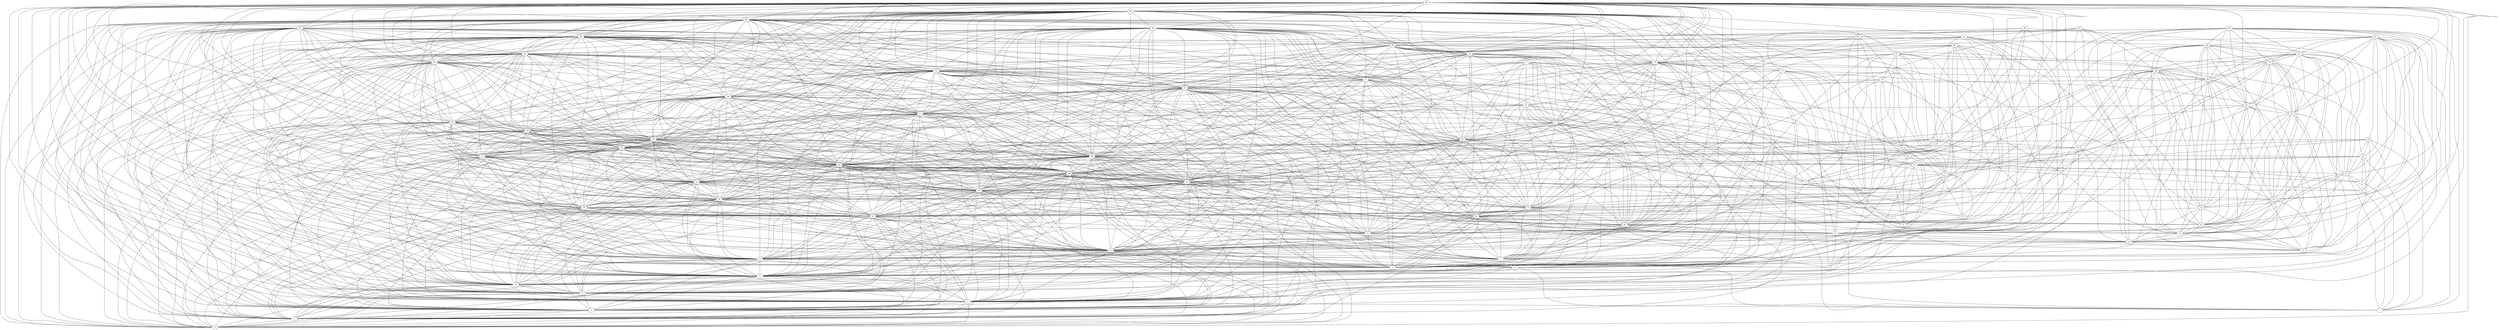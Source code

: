 digraph "sensornet-topology" {
label = "";
rankdir="BT";"0"->"3" [arrowhead = "both"] 
"0"->"4" [arrowhead = "both"] 
"0"->"5" [arrowhead = "both"] 
"0"->"6" [arrowhead = "both"] 
"0"->"8" [arrowhead = "both"] 
"0"->"11" [arrowhead = "both"] 
"0"->"16" [arrowhead = "both"] 
"0"->"22" [arrowhead = "both"] 
"0"->"29" [arrowhead = "both"] 
"0"->"35" [arrowhead = "both"] 
"0"->"36" [arrowhead = "both"] 
"0"->"42" [arrowhead = "both"] 
"0"->"44" [arrowhead = "both"] 
"0"->"48" [arrowhead = "both"] 
"0"->"53" [arrowhead = "both"] 
"0"->"54" [arrowhead = "both"] 
"0"->"55" [arrowhead = "both"] 
"0"->"56" [arrowhead = "both"] 
"0"->"58" [arrowhead = "both"] 
"0"->"61" [arrowhead = "both"] 
"0"->"66" [arrowhead = "both"] 
"0"->"72" [arrowhead = "both"] 
"0"->"79" [arrowhead = "both"] 
"0"->"85" [arrowhead = "both"] 
"0"->"86" [arrowhead = "both"] 
"0"->"92" [arrowhead = "both"] 
"0"->"94" [arrowhead = "both"] 
"0"->"98" [arrowhead = "both"] 
"1"->"5" [arrowhead = "both"] 
"1"->"7" [arrowhead = "both"] 
"1"->"10" [arrowhead = "both"] 
"1"->"12" [arrowhead = "both"] 
"1"->"23" [arrowhead = "both"] 
"1"->"33" [arrowhead = "both"] 
"1"->"41" [arrowhead = "both"] 
"1"->"60" [arrowhead = "both"] 
"1"->"62" [arrowhead = "both"] 
"1"->"83" [arrowhead = "both"] 
"1"->"91" [arrowhead = "both"] 
"1"->"95" [arrowhead = "both"] 
"2"->"7" [arrowhead = "both"] 
"2"->"17" [arrowhead = "both"] 
"2"->"21" [arrowhead = "both"] 
"2"->"22" [arrowhead = "both"] 
"2"->"26" [arrowhead = "both"] 
"2"->"30" [arrowhead = "both"] 
"2"->"32" [arrowhead = "both"] 
"2"->"36" [arrowhead = "both"] 
"2"->"39" [arrowhead = "both"] 
"2"->"43" [arrowhead = "both"] 
"2"->"44" [arrowhead = "both"] 
"2"->"46" [arrowhead = "both"] 
"2"->"47" [arrowhead = "both"] 
"2"->"48" [arrowhead = "both"] 
"2"->"50" [arrowhead = "both"] 
"2"->"53" [arrowhead = "both"] 
"2"->"57" [arrowhead = "both"] 
"2"->"67" [arrowhead = "both"] 
"2"->"69" [arrowhead = "both"] 
"2"->"71" [arrowhead = "both"] 
"2"->"72" [arrowhead = "both"] 
"2"->"76" [arrowhead = "both"] 
"2"->"79" [arrowhead = "both"] 
"2"->"80" [arrowhead = "both"] 
"2"->"82" [arrowhead = "both"] 
"2"->"86" [arrowhead = "both"] 
"2"->"89" [arrowhead = "both"] 
"2"->"93" [arrowhead = "both"] 
"2"->"94" [arrowhead = "both"] 
"2"->"96" [arrowhead = "both"] 
"2"->"98" [arrowhead = "both"] 
"3"->"4" [arrowhead = "both"] 
"3"->"5" [arrowhead = "both"] 
"3"->"6" [arrowhead = "both"] 
"3"->"8" [arrowhead = "both"] 
"3"->"11" [arrowhead = "both"] 
"3"->"16" [arrowhead = "both"] 
"3"->"17" [arrowhead = "both"] 
"3"->"22" [arrowhead = "both"] 
"3"->"26" [arrowhead = "both"] 
"3"->"29" [arrowhead = "both"] 
"3"->"30" [arrowhead = "both"] 
"3"->"35" [arrowhead = "both"] 
"3"->"36" [arrowhead = "both"] 
"3"->"42" [arrowhead = "both"] 
"3"->"44" [arrowhead = "both"] 
"3"->"46" [arrowhead = "both"] 
"3"->"54" [arrowhead = "both"] 
"3"->"55" [arrowhead = "both"] 
"3"->"56" [arrowhead = "both"] 
"3"->"58" [arrowhead = "both"] 
"3"->"61" [arrowhead = "both"] 
"3"->"66" [arrowhead = "both"] 
"3"->"67" [arrowhead = "both"] 
"3"->"72" [arrowhead = "both"] 
"3"->"79" [arrowhead = "both"] 
"3"->"85" [arrowhead = "both"] 
"3"->"86" [arrowhead = "both"] 
"3"->"92" [arrowhead = "both"] 
"3"->"94" [arrowhead = "both"] 
"3"->"96" [arrowhead = "both"] 
"4"->"5" [arrowhead = "both"] 
"4"->"6" [arrowhead = "both"] 
"4"->"8" [arrowhead = "both"] 
"4"->"11" [arrowhead = "both"] 
"4"->"16" [arrowhead = "both"] 
"4"->"17" [arrowhead = "both"] 
"4"->"22" [arrowhead = "both"] 
"4"->"27" [arrowhead = "both"] 
"4"->"29" [arrowhead = "both"] 
"4"->"35" [arrowhead = "both"] 
"4"->"36" [arrowhead = "both"] 
"4"->"39" [arrowhead = "both"] 
"4"->"42" [arrowhead = "both"] 
"4"->"44" [arrowhead = "both"] 
"4"->"46" [arrowhead = "both"] 
"4"->"47" [arrowhead = "both"] 
"4"->"48" [arrowhead = "both"] 
"4"->"53" [arrowhead = "both"] 
"4"->"55" [arrowhead = "both"] 
"4"->"56" [arrowhead = "both"] 
"4"->"58" [arrowhead = "both"] 
"4"->"61" [arrowhead = "both"] 
"4"->"66" [arrowhead = "both"] 
"4"->"67" [arrowhead = "both"] 
"4"->"72" [arrowhead = "both"] 
"4"->"79" [arrowhead = "both"] 
"4"->"85" [arrowhead = "both"] 
"4"->"86" [arrowhead = "both"] 
"4"->"89" [arrowhead = "both"] 
"4"->"92" [arrowhead = "both"] 
"4"->"93" [arrowhead = "both"] 
"4"->"94" [arrowhead = "both"] 
"4"->"96" [arrowhead = "both"] 
"4"->"98" [arrowhead = "both"] 
"5"->"6" [arrowhead = "both"] 
"5"->"8" [arrowhead = "both"] 
"5"->"11" [arrowhead = "both"] 
"5"->"12" [arrowhead = "both"] 
"5"->"16" [arrowhead = "both"] 
"5"->"17" [arrowhead = "both"] 
"5"->"22" [arrowhead = "both"] 
"5"->"29" [arrowhead = "both"] 
"5"->"32" [arrowhead = "both"] 
"5"->"35" [arrowhead = "both"] 
"5"->"36" [arrowhead = "both"] 
"5"->"39" [arrowhead = "both"] 
"5"->"40" [arrowhead = "both"] 
"5"->"42" [arrowhead = "both"] 
"5"->"44" [arrowhead = "both"] 
"5"->"46" [arrowhead = "both"] 
"5"->"48" [arrowhead = "both"] 
"5"->"51" [arrowhead = "both"] 
"5"->"53" [arrowhead = "both"] 
"5"->"54" [arrowhead = "both"] 
"5"->"56" [arrowhead = "both"] 
"5"->"58" [arrowhead = "both"] 
"5"->"61" [arrowhead = "both"] 
"5"->"62" [arrowhead = "both"] 
"5"->"66" [arrowhead = "both"] 
"5"->"67" [arrowhead = "both"] 
"5"->"71" [arrowhead = "both"] 
"5"->"72" [arrowhead = "both"] 
"5"->"79" [arrowhead = "both"] 
"5"->"85" [arrowhead = "both"] 
"5"->"86" [arrowhead = "both"] 
"5"->"89" [arrowhead = "both"] 
"5"->"90" [arrowhead = "both"] 
"5"->"92" [arrowhead = "both"] 
"5"->"94" [arrowhead = "both"] 
"5"->"96" [arrowhead = "both"] 
"5"->"98" [arrowhead = "both"] 
"6"->"7" [arrowhead = "both"] 
"6"->"8" [arrowhead = "both"] 
"6"->"11" [arrowhead = "both"] 
"6"->"16" [arrowhead = "both"] 
"6"->"17" [arrowhead = "both"] 
"6"->"22" [arrowhead = "both"] 
"6"->"29" [arrowhead = "both"] 
"6"->"35" [arrowhead = "both"] 
"6"->"36" [arrowhead = "both"] 
"6"->"39" [arrowhead = "both"] 
"6"->"42" [arrowhead = "both"] 
"6"->"44" [arrowhead = "both"] 
"6"->"46" [arrowhead = "both"] 
"6"->"48" [arrowhead = "both"] 
"6"->"53" [arrowhead = "both"] 
"6"->"54" [arrowhead = "both"] 
"6"->"55" [arrowhead = "both"] 
"6"->"58" [arrowhead = "both"] 
"6"->"61" [arrowhead = "both"] 
"6"->"66" [arrowhead = "both"] 
"6"->"67" [arrowhead = "both"] 
"6"->"72" [arrowhead = "both"] 
"6"->"79" [arrowhead = "both"] 
"6"->"82" [arrowhead = "both"] 
"6"->"85" [arrowhead = "both"] 
"6"->"86" [arrowhead = "both"] 
"6"->"89" [arrowhead = "both"] 
"6"->"92" [arrowhead = "both"] 
"6"->"94" [arrowhead = "both"] 
"6"->"96" [arrowhead = "both"] 
"6"->"97" [arrowhead = "both"] 
"6"->"98" [arrowhead = "both"] 
"7"->"17" [arrowhead = "both"] 
"7"->"21" [arrowhead = "both"] 
"7"->"26" [arrowhead = "both"] 
"7"->"30" [arrowhead = "both"] 
"7"->"32" [arrowhead = "both"] 
"7"->"39" [arrowhead = "both"] 
"7"->"43" [arrowhead = "both"] 
"7"->"46" [arrowhead = "both"] 
"7"->"48" [arrowhead = "both"] 
"7"->"52" [arrowhead = "both"] 
"7"->"54" [arrowhead = "both"] 
"7"->"56" [arrowhead = "both"] 
"7"->"60" [arrowhead = "both"] 
"7"->"67" [arrowhead = "both"] 
"7"->"71" [arrowhead = "both"] 
"7"->"76" [arrowhead = "both"] 
"7"->"80" [arrowhead = "both"] 
"7"->"82" [arrowhead = "both"] 
"7"->"89" [arrowhead = "both"] 
"7"->"93" [arrowhead = "both"] 
"7"->"96" [arrowhead = "both"] 
"7"->"98" [arrowhead = "both"] 
"8"->"11" [arrowhead = "both"] 
"8"->"16" [arrowhead = "both"] 
"8"->"22" [arrowhead = "both"] 
"8"->"29" [arrowhead = "both"] 
"8"->"30" [arrowhead = "both"] 
"8"->"35" [arrowhead = "both"] 
"8"->"36" [arrowhead = "both"] 
"8"->"37" [arrowhead = "both"] 
"8"->"42" [arrowhead = "both"] 
"8"->"44" [arrowhead = "both"] 
"8"->"46" [arrowhead = "both"] 
"8"->"48" [arrowhead = "both"] 
"8"->"53" [arrowhead = "both"] 
"8"->"54" [arrowhead = "both"] 
"8"->"55" [arrowhead = "both"] 
"8"->"56" [arrowhead = "both"] 
"8"->"61" [arrowhead = "both"] 
"8"->"66" [arrowhead = "both"] 
"8"->"72" [arrowhead = "both"] 
"8"->"79" [arrowhead = "both"] 
"8"->"85" [arrowhead = "both"] 
"8"->"86" [arrowhead = "both"] 
"8"->"91" [arrowhead = "both"] 
"8"->"92" [arrowhead = "both"] 
"8"->"94" [arrowhead = "both"] 
"8"->"96" [arrowhead = "both"] 
"8"->"98" [arrowhead = "both"] 
"9"->"24" [arrowhead = "both"] 
"9"->"27" [arrowhead = "both"] 
"9"->"37" [arrowhead = "both"] 
"9"->"38" [arrowhead = "both"] 
"9"->"49" [arrowhead = "both"] 
"9"->"51" [arrowhead = "both"] 
"9"->"69" [arrowhead = "both"] 
"9"->"73" [arrowhead = "both"] 
"9"->"77" [arrowhead = "both"] 
"9"->"88" [arrowhead = "both"] 
"9"->"99" [arrowhead = "both"] 
"10"->"33" [arrowhead = "both"] 
"10"->"41" [arrowhead = "both"] 
"10"->"42" [arrowhead = "both"] 
"10"->"51" [arrowhead = "both"] 
"10"->"83" [arrowhead = "both"] 
"10"->"91" [arrowhead = "both"] 
"11"->"12" [arrowhead = "both"] 
"11"->"16" [arrowhead = "both"] 
"11"->"17" [arrowhead = "both"] 
"11"->"22" [arrowhead = "both"] 
"11"->"27" [arrowhead = "both"] 
"11"->"29" [arrowhead = "both"] 
"11"->"35" [arrowhead = "both"] 
"11"->"36" [arrowhead = "both"] 
"11"->"39" [arrowhead = "both"] 
"11"->"40" [arrowhead = "both"] 
"11"->"42" [arrowhead = "both"] 
"11"->"44" [arrowhead = "both"] 
"11"->"46" [arrowhead = "both"] 
"11"->"48" [arrowhead = "both"] 
"11"->"53" [arrowhead = "both"] 
"11"->"54" [arrowhead = "both"] 
"11"->"55" [arrowhead = "both"] 
"11"->"56" [arrowhead = "both"] 
"11"->"58" [arrowhead = "both"] 
"11"->"62" [arrowhead = "both"] 
"11"->"66" [arrowhead = "both"] 
"11"->"67" [arrowhead = "both"] 
"11"->"72" [arrowhead = "both"] 
"11"->"77" [arrowhead = "both"] 
"11"->"79" [arrowhead = "both"] 
"11"->"85" [arrowhead = "both"] 
"11"->"86" [arrowhead = "both"] 
"11"->"89" [arrowhead = "both"] 
"11"->"91" [arrowhead = "both"] 
"11"->"92" [arrowhead = "both"] 
"11"->"94" [arrowhead = "both"] 
"11"->"96" [arrowhead = "both"] 
"11"->"98" [arrowhead = "both"] 
"12"->"16" [arrowhead = "both"] 
"12"->"17" [arrowhead = "both"] 
"12"->"25" [arrowhead = "both"] 
"12"->"27" [arrowhead = "both"] 
"12"->"38" [arrowhead = "both"] 
"12"->"51" [arrowhead = "both"] 
"12"->"55" [arrowhead = "both"] 
"12"->"61" [arrowhead = "both"] 
"12"->"64" [arrowhead = "both"] 
"12"->"66" [arrowhead = "both"] 
"12"->"67" [arrowhead = "both"] 
"12"->"77" [arrowhead = "both"] 
"12"->"93" [arrowhead = "both"] 
"13"->"25" [arrowhead = "both"] 
"13"->"37" [arrowhead = "both"] 
"13"->"44" [arrowhead = "both"] 
"13"->"55" [arrowhead = "both"] 
"13"->"69" [arrowhead = "both"] 
"13"->"75" [arrowhead = "both"] 
"13"->"87" [arrowhead = "both"] 
"13"->"96" [arrowhead = "both"] 
"14"->"18" [arrowhead = "both"] 
"14"->"19" [arrowhead = "both"] 
"14"->"20" [arrowhead = "both"] 
"14"->"31" [arrowhead = "both"] 
"14"->"32" [arrowhead = "both"] 
"14"->"34" [arrowhead = "both"] 
"14"->"45" [arrowhead = "both"] 
"14"->"68" [arrowhead = "both"] 
"14"->"69" [arrowhead = "both"] 
"14"->"70" [arrowhead = "both"] 
"14"->"80" [arrowhead = "both"] 
"14"->"81" [arrowhead = "both"] 
"14"->"84" [arrowhead = "both"] 
"14"->"95" [arrowhead = "both"] 
"15"->"16" [arrowhead = "both"] 
"15"->"23" [arrowhead = "both"] 
"15"->"28" [arrowhead = "both"] 
"15"->"30" [arrowhead = "both"] 
"15"->"48" [arrowhead = "both"] 
"15"->"73" [arrowhead = "both"] 
"15"->"78" [arrowhead = "both"] 
"16"->"17" [arrowhead = "both"] 
"16"->"22" [arrowhead = "both"] 
"16"->"23" [arrowhead = "both"] 
"16"->"29" [arrowhead = "both"] 
"16"->"32" [arrowhead = "both"] 
"16"->"35" [arrowhead = "both"] 
"16"->"36" [arrowhead = "both"] 
"16"->"39" [arrowhead = "both"] 
"16"->"42" [arrowhead = "both"] 
"16"->"44" [arrowhead = "both"] 
"16"->"46" [arrowhead = "both"] 
"16"->"48" [arrowhead = "both"] 
"16"->"53" [arrowhead = "both"] 
"16"->"54" [arrowhead = "both"] 
"16"->"55" [arrowhead = "both"] 
"16"->"56" [arrowhead = "both"] 
"16"->"58" [arrowhead = "both"] 
"16"->"61" [arrowhead = "both"] 
"16"->"62" [arrowhead = "both"] 
"16"->"65" [arrowhead = "both"] 
"16"->"67" [arrowhead = "both"] 
"16"->"72" [arrowhead = "both"] 
"16"->"79" [arrowhead = "both"] 
"16"->"84" [arrowhead = "both"] 
"16"->"85" [arrowhead = "both"] 
"16"->"86" [arrowhead = "both"] 
"16"->"89" [arrowhead = "both"] 
"16"->"92" [arrowhead = "both"] 
"16"->"94" [arrowhead = "both"] 
"16"->"96" [arrowhead = "both"] 
"16"->"98" [arrowhead = "both"] 
"17"->"18" [arrowhead = "both"] 
"17"->"21" [arrowhead = "both"] 
"17"->"22" [arrowhead = "both"] 
"17"->"29" [arrowhead = "both"] 
"17"->"30" [arrowhead = "both"] 
"17"->"32" [arrowhead = "both"] 
"17"->"35" [arrowhead = "both"] 
"17"->"36" [arrowhead = "both"] 
"17"->"39" [arrowhead = "both"] 
"17"->"42" [arrowhead = "both"] 
"17"->"44" [arrowhead = "both"] 
"17"->"46" [arrowhead = "both"] 
"17"->"48" [arrowhead = "both"] 
"17"->"52" [arrowhead = "both"] 
"17"->"53" [arrowhead = "both"] 
"17"->"54" [arrowhead = "both"] 
"17"->"55" [arrowhead = "both"] 
"17"->"56" [arrowhead = "both"] 
"17"->"57" [arrowhead = "both"] 
"17"->"61" [arrowhead = "both"] 
"17"->"62" [arrowhead = "both"] 
"17"->"66" [arrowhead = "both"] 
"17"->"71" [arrowhead = "both"] 
"17"->"72" [arrowhead = "both"] 
"17"->"74" [arrowhead = "both"] 
"17"->"79" [arrowhead = "both"] 
"17"->"80" [arrowhead = "both"] 
"17"->"82" [arrowhead = "both"] 
"17"->"85" [arrowhead = "both"] 
"17"->"86" [arrowhead = "both"] 
"17"->"89" [arrowhead = "both"] 
"17"->"92" [arrowhead = "both"] 
"17"->"94" [arrowhead = "both"] 
"17"->"96" [arrowhead = "both"] 
"17"->"98" [arrowhead = "both"] 
"18"->"19" [arrowhead = "both"] 
"18"->"20" [arrowhead = "both"] 
"18"->"23" [arrowhead = "both"] 
"18"->"31" [arrowhead = "both"] 
"18"->"34" [arrowhead = "both"] 
"18"->"45" [arrowhead = "both"] 
"18"->"47" [arrowhead = "both"] 
"18"->"64" [arrowhead = "both"] 
"18"->"67" [arrowhead = "both"] 
"18"->"69" [arrowhead = "both"] 
"18"->"70" [arrowhead = "both"] 
"18"->"72" [arrowhead = "both"] 
"18"->"73" [arrowhead = "both"] 
"18"->"81" [arrowhead = "both"] 
"18"->"84" [arrowhead = "both"] 
"18"->"86" [arrowhead = "both"] 
"18"->"95" [arrowhead = "both"] 
"19"->"20" [arrowhead = "both"] 
"19"->"27" [arrowhead = "both"] 
"19"->"31" [arrowhead = "both"] 
"19"->"34" [arrowhead = "both"] 
"19"->"41" [arrowhead = "both"] 
"19"->"47" [arrowhead = "both"] 
"19"->"64" [arrowhead = "both"] 
"19"->"68" [arrowhead = "both"] 
"19"->"70" [arrowhead = "both"] 
"19"->"74" [arrowhead = "both"] 
"19"->"77" [arrowhead = "both"] 
"19"->"81" [arrowhead = "both"] 
"19"->"83" [arrowhead = "both"] 
"19"->"84" [arrowhead = "both"] 
"19"->"97" [arrowhead = "both"] 
"20"->"30" [arrowhead = "both"] 
"20"->"31" [arrowhead = "both"] 
"20"->"34" [arrowhead = "both"] 
"20"->"41" [arrowhead = "both"] 
"20"->"42" [arrowhead = "both"] 
"20"->"45" [arrowhead = "both"] 
"20"->"54" [arrowhead = "both"] 
"20"->"64" [arrowhead = "both"] 
"20"->"68" [arrowhead = "both"] 
"20"->"69" [arrowhead = "both"] 
"20"->"81" [arrowhead = "both"] 
"20"->"84" [arrowhead = "both"] 
"20"->"91" [arrowhead = "both"] 
"20"->"95" [arrowhead = "both"] 
"21"->"22" [arrowhead = "both"] 
"21"->"26" [arrowhead = "both"] 
"21"->"30" [arrowhead = "both"] 
"21"->"32" [arrowhead = "both"] 
"21"->"36" [arrowhead = "both"] 
"21"->"39" [arrowhead = "both"] 
"21"->"44" [arrowhead = "both"] 
"21"->"46" [arrowhead = "both"] 
"21"->"48" [arrowhead = "both"] 
"21"->"52" [arrowhead = "both"] 
"21"->"57" [arrowhead = "both"] 
"21"->"67" [arrowhead = "both"] 
"21"->"72" [arrowhead = "both"] 
"21"->"76" [arrowhead = "both"] 
"21"->"80" [arrowhead = "both"] 
"21"->"82" [arrowhead = "both"] 
"21"->"86" [arrowhead = "both"] 
"21"->"89" [arrowhead = "both"] 
"21"->"94" [arrowhead = "both"] 
"21"->"96" [arrowhead = "both"] 
"21"->"98" [arrowhead = "both"] 
"22"->"27" [arrowhead = "both"] 
"22"->"29" [arrowhead = "both"] 
"22"->"35" [arrowhead = "both"] 
"22"->"36" [arrowhead = "both"] 
"22"->"39" [arrowhead = "both"] 
"22"->"40" [arrowhead = "both"] 
"22"->"42" [arrowhead = "both"] 
"22"->"44" [arrowhead = "both"] 
"22"->"46" [arrowhead = "both"] 
"22"->"48" [arrowhead = "both"] 
"22"->"49" [arrowhead = "both"] 
"22"->"52" [arrowhead = "both"] 
"22"->"53" [arrowhead = "both"] 
"22"->"54" [arrowhead = "both"] 
"22"->"55" [arrowhead = "both"] 
"22"->"56" [arrowhead = "both"] 
"22"->"58" [arrowhead = "both"] 
"22"->"61" [arrowhead = "both"] 
"22"->"66" [arrowhead = "both"] 
"22"->"67" [arrowhead = "both"] 
"22"->"71" [arrowhead = "both"] 
"22"->"77" [arrowhead = "both"] 
"22"->"79" [arrowhead = "both"] 
"22"->"85" [arrowhead = "both"] 
"22"->"86" [arrowhead = "both"] 
"22"->"87" [arrowhead = "both"] 
"22"->"89" [arrowhead = "both"] 
"22"->"90" [arrowhead = "both"] 
"22"->"92" [arrowhead = "both"] 
"22"->"94" [arrowhead = "both"] 
"22"->"96" [arrowhead = "both"] 
"22"->"98" [arrowhead = "both"] 
"23"->"26" [arrowhead = "both"] 
"23"->"42" [arrowhead = "both"] 
"23"->"44" [arrowhead = "both"] 
"23"->"45" [arrowhead = "both"] 
"23"->"65" [arrowhead = "both"] 
"23"->"66" [arrowhead = "both"] 
"23"->"68" [arrowhead = "both"] 
"23"->"69" [arrowhead = "both"] 
"23"->"76" [arrowhead = "both"] 
"23"->"94" [arrowhead = "both"] 
"23"->"95" [arrowhead = "both"] 
"24"->"25" [arrowhead = "both"] 
"24"->"32" [arrowhead = "both"] 
"24"->"37" [arrowhead = "both"] 
"24"->"57" [arrowhead = "both"] 
"24"->"75" [arrowhead = "both"] 
"24"->"87" [arrowhead = "both"] 
"25"->"37" [arrowhead = "both"] 
"25"->"44" [arrowhead = "both"] 
"25"->"57" [arrowhead = "both"] 
"25"->"62" [arrowhead = "both"] 
"25"->"63" [arrowhead = "both"] 
"25"->"74" [arrowhead = "both"] 
"25"->"86" [arrowhead = "both"] 
"25"->"87" [arrowhead = "both"] 
"25"->"94" [arrowhead = "both"] 
"26"->"30" [arrowhead = "both"] 
"26"->"32" [arrowhead = "both"] 
"26"->"36" [arrowhead = "both"] 
"26"->"39" [arrowhead = "both"] 
"26"->"40" [arrowhead = "both"] 
"26"->"43" [arrowhead = "both"] 
"26"->"46" [arrowhead = "both"] 
"26"->"48" [arrowhead = "both"] 
"26"->"52" [arrowhead = "both"] 
"26"->"57" [arrowhead = "both"] 
"26"->"71" [arrowhead = "both"] 
"26"->"73" [arrowhead = "both"] 
"26"->"80" [arrowhead = "both"] 
"26"->"82" [arrowhead = "both"] 
"26"->"89" [arrowhead = "both"] 
"26"->"90" [arrowhead = "both"] 
"26"->"93" [arrowhead = "both"] 
"26"->"96" [arrowhead = "both"] 
"26"->"98" [arrowhead = "both"] 
"27"->"54" [arrowhead = "both"] 
"27"->"59" [arrowhead = "both"] 
"27"->"61" [arrowhead = "both"] 
"27"->"62" [arrowhead = "both"] 
"27"->"69" [arrowhead = "both"] 
"27"->"72" [arrowhead = "both"] 
"27"->"81" [arrowhead = "both"] 
"28"->"31" [arrowhead = "both"] 
"28"->"37" [arrowhead = "both"] 
"28"->"40" [arrowhead = "both"] 
"28"->"48" [arrowhead = "both"] 
"28"->"65" [arrowhead = "both"] 
"28"->"90" [arrowhead = "both"] 
"29"->"35" [arrowhead = "both"] 
"29"->"36" [arrowhead = "both"] 
"29"->"39" [arrowhead = "both"] 
"29"->"42" [arrowhead = "both"] 
"29"->"44" [arrowhead = "both"] 
"29"->"46" [arrowhead = "both"] 
"29"->"48" [arrowhead = "both"] 
"29"->"53" [arrowhead = "both"] 
"29"->"54" [arrowhead = "both"] 
"29"->"55" [arrowhead = "both"] 
"29"->"56" [arrowhead = "both"] 
"29"->"58" [arrowhead = "both"] 
"29"->"61" [arrowhead = "both"] 
"29"->"66" [arrowhead = "both"] 
"29"->"67" [arrowhead = "both"] 
"29"->"72" [arrowhead = "both"] 
"29"->"85" [arrowhead = "both"] 
"29"->"86" [arrowhead = "both"] 
"29"->"89" [arrowhead = "both"] 
"29"->"92" [arrowhead = "both"] 
"29"->"94" [arrowhead = "both"] 
"29"->"96" [arrowhead = "both"] 
"29"->"98" [arrowhead = "both"] 
"30"->"32" [arrowhead = "both"] 
"30"->"37" [arrowhead = "both"] 
"30"->"39" [arrowhead = "both"] 
"30"->"44" [arrowhead = "both"] 
"30"->"46" [arrowhead = "both"] 
"30"->"48" [arrowhead = "both"] 
"30"->"52" [arrowhead = "both"] 
"30"->"57" [arrowhead = "both"] 
"30"->"58" [arrowhead = "both"] 
"30"->"67" [arrowhead = "both"] 
"30"->"70" [arrowhead = "both"] 
"30"->"71" [arrowhead = "both"] 
"30"->"76" [arrowhead = "both"] 
"30"->"82" [arrowhead = "both"] 
"30"->"89" [arrowhead = "both"] 
"30"->"94" [arrowhead = "both"] 
"30"->"96" [arrowhead = "both"] 
"30"->"98" [arrowhead = "both"] 
"31"->"34" [arrowhead = "both"] 
"31"->"41" [arrowhead = "both"] 
"31"->"45" [arrowhead = "both"] 
"31"->"64" [arrowhead = "both"] 
"31"->"68" [arrowhead = "both"] 
"31"->"69" [arrowhead = "both"] 
"31"->"70" [arrowhead = "both"] 
"31"->"84" [arrowhead = "both"] 
"31"->"90" [arrowhead = "both"] 
"31"->"95" [arrowhead = "both"] 
"31"->"97" [arrowhead = "both"] 
"32"->"34" [arrowhead = "both"] 
"32"->"36" [arrowhead = "both"] 
"32"->"39" [arrowhead = "both"] 
"32"->"43" [arrowhead = "both"] 
"32"->"44" [arrowhead = "both"] 
"32"->"46" [arrowhead = "both"] 
"32"->"48" [arrowhead = "both"] 
"32"->"52" [arrowhead = "both"] 
"32"->"57" [arrowhead = "both"] 
"32"->"67" [arrowhead = "both"] 
"32"->"71" [arrowhead = "both"] 
"32"->"76" [arrowhead = "both"] 
"32"->"80" [arrowhead = "both"] 
"32"->"86" [arrowhead = "both"] 
"32"->"89" [arrowhead = "both"] 
"32"->"90" [arrowhead = "both"] 
"32"->"93" [arrowhead = "both"] 
"32"->"94" [arrowhead = "both"] 
"32"->"96" [arrowhead = "both"] 
"32"->"98" [arrowhead = "both"] 
"33"->"41" [arrowhead = "both"] 
"33"->"51" [arrowhead = "both"] 
"33"->"60" [arrowhead = "both"] 
"33"->"77" [arrowhead = "both"] 
"33"->"91" [arrowhead = "both"] 
"34"->"38" [arrowhead = "both"] 
"34"->"41" [arrowhead = "both"] 
"34"->"45" [arrowhead = "both"] 
"34"->"64" [arrowhead = "both"] 
"34"->"68" [arrowhead = "both"] 
"34"->"69" [arrowhead = "both"] 
"34"->"70" [arrowhead = "both"] 
"34"->"81" [arrowhead = "both"] 
"34"->"91" [arrowhead = "both"] 
"34"->"95" [arrowhead = "both"] 
"35"->"36" [arrowhead = "both"] 
"35"->"38" [arrowhead = "both"] 
"35"->"39" [arrowhead = "both"] 
"35"->"42" [arrowhead = "both"] 
"35"->"44" [arrowhead = "both"] 
"35"->"46" [arrowhead = "both"] 
"35"->"48" [arrowhead = "both"] 
"35"->"52" [arrowhead = "both"] 
"35"->"53" [arrowhead = "both"] 
"35"->"54" [arrowhead = "both"] 
"35"->"55" [arrowhead = "both"] 
"35"->"56" [arrowhead = "both"] 
"35"->"58" [arrowhead = "both"] 
"35"->"59" [arrowhead = "both"] 
"35"->"61" [arrowhead = "both"] 
"35"->"66" [arrowhead = "both"] 
"35"->"67" [arrowhead = "both"] 
"35"->"72" [arrowhead = "both"] 
"35"->"79" [arrowhead = "both"] 
"35"->"86" [arrowhead = "both"] 
"35"->"89" [arrowhead = "both"] 
"35"->"92" [arrowhead = "both"] 
"35"->"94" [arrowhead = "both"] 
"35"->"96" [arrowhead = "both"] 
"35"->"98" [arrowhead = "both"] 
"36"->"39" [arrowhead = "both"] 
"36"->"42" [arrowhead = "both"] 
"36"->"44" [arrowhead = "both"] 
"36"->"46" [arrowhead = "both"] 
"36"->"48" [arrowhead = "both"] 
"36"->"52" [arrowhead = "both"] 
"36"->"53" [arrowhead = "both"] 
"36"->"54" [arrowhead = "both"] 
"36"->"55" [arrowhead = "both"] 
"36"->"56" [arrowhead = "both"] 
"36"->"58" [arrowhead = "both"] 
"36"->"61" [arrowhead = "both"] 
"36"->"66" [arrowhead = "both"] 
"36"->"67" [arrowhead = "both"] 
"36"->"69" [arrowhead = "both"] 
"36"->"71" [arrowhead = "both"] 
"36"->"72" [arrowhead = "both"] 
"36"->"76" [arrowhead = "both"] 
"36"->"79" [arrowhead = "both"] 
"36"->"82" [arrowhead = "both"] 
"36"->"85" [arrowhead = "both"] 
"36"->"89" [arrowhead = "both"] 
"36"->"92" [arrowhead = "both"] 
"36"->"94" [arrowhead = "both"] 
"36"->"96" [arrowhead = "both"] 
"36"->"98" [arrowhead = "both"] 
"37"->"40" [arrowhead = "both"] 
"37"->"59" [arrowhead = "both"] 
"37"->"63" [arrowhead = "both"] 
"37"->"70" [arrowhead = "both"] 
"37"->"74" [arrowhead = "both"] 
"37"->"75" [arrowhead = "both"] 
"37"->"90" [arrowhead = "both"] 
"38"->"39" [arrowhead = "both"] 
"38"->"49" [arrowhead = "both"] 
"38"->"51" [arrowhead = "both"] 
"38"->"59" [arrowhead = "both"] 
"38"->"84" [arrowhead = "both"] 
"38"->"85" [arrowhead = "both"] 
"38"->"99" [arrowhead = "both"] 
"39"->"44" [arrowhead = "both"] 
"39"->"46" [arrowhead = "both"] 
"39"->"48" [arrowhead = "both"] 
"39"->"52" [arrowhead = "both"] 
"39"->"54" [arrowhead = "both"] 
"39"->"55" [arrowhead = "both"] 
"39"->"56" [arrowhead = "both"] 
"39"->"57" [arrowhead = "both"] 
"39"->"61" [arrowhead = "both"] 
"39"->"66" [arrowhead = "both"] 
"39"->"67" [arrowhead = "both"] 
"39"->"71" [arrowhead = "both"] 
"39"->"72" [arrowhead = "both"] 
"39"->"76" [arrowhead = "both"] 
"39"->"79" [arrowhead = "both"] 
"39"->"80" [arrowhead = "both"] 
"39"->"82" [arrowhead = "both"] 
"39"->"85" [arrowhead = "both"] 
"39"->"86" [arrowhead = "both"] 
"39"->"88" [arrowhead = "both"] 
"39"->"94" [arrowhead = "both"] 
"39"->"96" [arrowhead = "both"] 
"39"->"98" [arrowhead = "both"] 
"40"->"55" [arrowhead = "both"] 
"40"->"61" [arrowhead = "both"] 
"40"->"64" [arrowhead = "both"] 
"40"->"72" [arrowhead = "both"] 
"40"->"76" [arrowhead = "both"] 
"40"->"78" [arrowhead = "both"] 
"40"->"87" [arrowhead = "both"] 
"41"->"45" [arrowhead = "both"] 
"41"->"51" [arrowhead = "both"] 
"41"->"60" [arrowhead = "both"] 
"41"->"70" [arrowhead = "both"] 
"41"->"81" [arrowhead = "both"] 
"41"->"83" [arrowhead = "both"] 
"41"->"84" [arrowhead = "both"] 
"41"->"95" [arrowhead = "both"] 
"41"->"98" [arrowhead = "both"] 
"41"->"99" [arrowhead = "both"] 
"42"->"44" [arrowhead = "both"] 
"42"->"46" [arrowhead = "both"] 
"42"->"48" [arrowhead = "both"] 
"42"->"53" [arrowhead = "both"] 
"42"->"54" [arrowhead = "both"] 
"42"->"55" [arrowhead = "both"] 
"42"->"56" [arrowhead = "both"] 
"42"->"58" [arrowhead = "both"] 
"42"->"60" [arrowhead = "both"] 
"42"->"61" [arrowhead = "both"] 
"42"->"66" [arrowhead = "both"] 
"42"->"67" [arrowhead = "both"] 
"42"->"72" [arrowhead = "both"] 
"42"->"76" [arrowhead = "both"] 
"42"->"77" [arrowhead = "both"] 
"42"->"79" [arrowhead = "both"] 
"42"->"85" [arrowhead = "both"] 
"42"->"86" [arrowhead = "both"] 
"42"->"94" [arrowhead = "both"] 
"42"->"96" [arrowhead = "both"] 
"42"->"98" [arrowhead = "both"] 
"43"->"47" [arrowhead = "both"] 
"43"->"52" [arrowhead = "both"] 
"43"->"57" [arrowhead = "both"] 
"43"->"76" [arrowhead = "both"] 
"43"->"82" [arrowhead = "both"] 
"43"->"97" [arrowhead = "both"] 
"44"->"46" [arrowhead = "both"] 
"44"->"48" [arrowhead = "both"] 
"44"->"52" [arrowhead = "both"] 
"44"->"53" [arrowhead = "both"] 
"44"->"54" [arrowhead = "both"] 
"44"->"55" [arrowhead = "both"] 
"44"->"56" [arrowhead = "both"] 
"44"->"58" [arrowhead = "both"] 
"44"->"61" [arrowhead = "both"] 
"44"->"63" [arrowhead = "both"] 
"44"->"66" [arrowhead = "both"] 
"44"->"67" [arrowhead = "both"] 
"44"->"71" [arrowhead = "both"] 
"44"->"72" [arrowhead = "both"] 
"44"->"73" [arrowhead = "both"] 
"44"->"79" [arrowhead = "both"] 
"44"->"80" [arrowhead = "both"] 
"44"->"82" [arrowhead = "both"] 
"44"->"85" [arrowhead = "both"] 
"44"->"86" [arrowhead = "both"] 
"44"->"89" [arrowhead = "both"] 
"44"->"92" [arrowhead = "both"] 
"44"->"96" [arrowhead = "both"] 
"44"->"98" [arrowhead = "both"] 
"45"->"64" [arrowhead = "both"] 
"45"->"68" [arrowhead = "both"] 
"45"->"70" [arrowhead = "both"] 
"45"->"73" [arrowhead = "both"] 
"45"->"81" [arrowhead = "both"] 
"45"->"84" [arrowhead = "both"] 
"45"->"91" [arrowhead = "both"] 
"45"->"98" [arrowhead = "both"] 
"46"->"48" [arrowhead = "both"] 
"46"->"52" [arrowhead = "both"] 
"46"->"53" [arrowhead = "both"] 
"46"->"54" [arrowhead = "both"] 
"46"->"55" [arrowhead = "both"] 
"46"->"56" [arrowhead = "both"] 
"46"->"57" [arrowhead = "both"] 
"46"->"58" [arrowhead = "both"] 
"46"->"61" [arrowhead = "both"] 
"46"->"66" [arrowhead = "both"] 
"46"->"67" [arrowhead = "both"] 
"46"->"71" [arrowhead = "both"] 
"46"->"72" [arrowhead = "both"] 
"46"->"76" [arrowhead = "both"] 
"46"->"79" [arrowhead = "both"] 
"46"->"80" [arrowhead = "both"] 
"46"->"81" [arrowhead = "both"] 
"46"->"82" [arrowhead = "both"] 
"46"->"85" [arrowhead = "both"] 
"46"->"86" [arrowhead = "both"] 
"46"->"89" [arrowhead = "both"] 
"46"->"92" [arrowhead = "both"] 
"46"->"94" [arrowhead = "both"] 
"46"->"98" [arrowhead = "both"] 
"47"->"52" [arrowhead = "both"] 
"47"->"68" [arrowhead = "both"] 
"47"->"69" [arrowhead = "both"] 
"47"->"78" [arrowhead = "both"] 
"47"->"93" [arrowhead = "both"] 
"48"->"52" [arrowhead = "both"] 
"48"->"54" [arrowhead = "both"] 
"48"->"55" [arrowhead = "both"] 
"48"->"56" [arrowhead = "both"] 
"48"->"57" [arrowhead = "both"] 
"48"->"58" [arrowhead = "both"] 
"48"->"61" [arrowhead = "both"] 
"48"->"66" [arrowhead = "both"] 
"48"->"67" [arrowhead = "both"] 
"48"->"71" [arrowhead = "both"] 
"48"->"72" [arrowhead = "both"] 
"48"->"76" [arrowhead = "both"] 
"48"->"78" [arrowhead = "both"] 
"48"->"79" [arrowhead = "both"] 
"48"->"80" [arrowhead = "both"] 
"48"->"82" [arrowhead = "both"] 
"48"->"85" [arrowhead = "both"] 
"48"->"86" [arrowhead = "both"] 
"48"->"89" [arrowhead = "both"] 
"48"->"92" [arrowhead = "both"] 
"48"->"94" [arrowhead = "both"] 
"48"->"96" [arrowhead = "both"] 
"49"->"59" [arrowhead = "both"] 
"49"->"72" [arrowhead = "both"] 
"49"->"88" [arrowhead = "both"] 
"49"->"99" [arrowhead = "both"] 
"50"->"76" [arrowhead = "both"] 
"50"->"83" [arrowhead = "both"] 
"51"->"53" [arrowhead = "both"] 
"51"->"55" [arrowhead = "both"] 
"51"->"60" [arrowhead = "both"] 
"51"->"62" [arrowhead = "both"] 
"51"->"83" [arrowhead = "both"] 
"51"->"85" [arrowhead = "both"] 
"51"->"91" [arrowhead = "both"] 
"52"->"57" [arrowhead = "both"] 
"52"->"67" [arrowhead = "both"] 
"52"->"71" [arrowhead = "both"] 
"52"->"72" [arrowhead = "both"] 
"52"->"76" [arrowhead = "both"] 
"52"->"80" [arrowhead = "both"] 
"52"->"82" [arrowhead = "both"] 
"52"->"86" [arrowhead = "both"] 
"52"->"89" [arrowhead = "both"] 
"52"->"93" [arrowhead = "both"] 
"52"->"94" [arrowhead = "both"] 
"52"->"96" [arrowhead = "both"] 
"52"->"97" [arrowhead = "both"] 
"52"->"98" [arrowhead = "both"] 
"53"->"54" [arrowhead = "both"] 
"53"->"55" [arrowhead = "both"] 
"53"->"56" [arrowhead = "both"] 
"53"->"58" [arrowhead = "both"] 
"53"->"61" [arrowhead = "both"] 
"53"->"66" [arrowhead = "both"] 
"53"->"67" [arrowhead = "both"] 
"53"->"72" [arrowhead = "both"] 
"53"->"79" [arrowhead = "both"] 
"53"->"85" [arrowhead = "both"] 
"53"->"86" [arrowhead = "both"] 
"53"->"92" [arrowhead = "both"] 
"53"->"94" [arrowhead = "both"] 
"53"->"96" [arrowhead = "both"] 
"54"->"55" [arrowhead = "both"] 
"54"->"56" [arrowhead = "both"] 
"54"->"58" [arrowhead = "both"] 
"54"->"61" [arrowhead = "both"] 
"54"->"66" [arrowhead = "both"] 
"54"->"67" [arrowhead = "both"] 
"54"->"72" [arrowhead = "both"] 
"54"->"77" [arrowhead = "both"] 
"54"->"79" [arrowhead = "both"] 
"54"->"83" [arrowhead = "both"] 
"54"->"85" [arrowhead = "both"] 
"54"->"86" [arrowhead = "both"] 
"54"->"89" [arrowhead = "both"] 
"54"->"92" [arrowhead = "both"] 
"54"->"94" [arrowhead = "both"] 
"54"->"96" [arrowhead = "both"] 
"54"->"98" [arrowhead = "both"] 
"55"->"56" [arrowhead = "both"] 
"55"->"58" [arrowhead = "both"] 
"55"->"61" [arrowhead = "both"] 
"55"->"62" [arrowhead = "both"] 
"55"->"66" [arrowhead = "both"] 
"55"->"67" [arrowhead = "both"] 
"55"->"72" [arrowhead = "both"] 
"55"->"79" [arrowhead = "both"] 
"55"->"85" [arrowhead = "both"] 
"55"->"86" [arrowhead = "both"] 
"55"->"89" [arrowhead = "both"] 
"55"->"90" [arrowhead = "both"] 
"55"->"92" [arrowhead = "both"] 
"55"->"94" [arrowhead = "both"] 
"55"->"96" [arrowhead = "both"] 
"55"->"98" [arrowhead = "both"] 
"56"->"57" [arrowhead = "both"] 
"56"->"58" [arrowhead = "both"] 
"56"->"61" [arrowhead = "both"] 
"56"->"66" [arrowhead = "both"] 
"56"->"67" [arrowhead = "both"] 
"56"->"72" [arrowhead = "both"] 
"56"->"79" [arrowhead = "both"] 
"56"->"85" [arrowhead = "both"] 
"56"->"86" [arrowhead = "both"] 
"56"->"89" [arrowhead = "both"] 
"56"->"92" [arrowhead = "both"] 
"56"->"94" [arrowhead = "both"] 
"56"->"96" [arrowhead = "both"] 
"56"->"98" [arrowhead = "both"] 
"57"->"67" [arrowhead = "both"] 
"57"->"71" [arrowhead = "both"] 
"57"->"76" [arrowhead = "both"] 
"57"->"80" [arrowhead = "both"] 
"57"->"82" [arrowhead = "both"] 
"57"->"89" [arrowhead = "both"] 
"57"->"93" [arrowhead = "both"] 
"57"->"96" [arrowhead = "both"] 
"57"->"98" [arrowhead = "both"] 
"58"->"61" [arrowhead = "both"] 
"58"->"66" [arrowhead = "both"] 
"58"->"72" [arrowhead = "both"] 
"58"->"79" [arrowhead = "both"] 
"58"->"80" [arrowhead = "both"] 
"58"->"85" [arrowhead = "both"] 
"58"->"86" [arrowhead = "both"] 
"58"->"92" [arrowhead = "both"] 
"58"->"94" [arrowhead = "both"] 
"58"->"96" [arrowhead = "both"] 
"58"->"98" [arrowhead = "both"] 
"59"->"77" [arrowhead = "both"] 
"59"->"87" [arrowhead = "both"] 
"59"->"88" [arrowhead = "both"] 
"59"->"99" [arrowhead = "both"] 
"60"->"82" [arrowhead = "both"] 
"60"->"83" [arrowhead = "both"] 
"60"->"91" [arrowhead = "both"] 
"60"->"92" [arrowhead = "both"] 
"61"->"62" [arrowhead = "both"] 
"61"->"64" [arrowhead = "both"] 
"61"->"66" [arrowhead = "both"] 
"61"->"67" [arrowhead = "both"] 
"61"->"72" [arrowhead = "both"] 
"61"->"77" [arrowhead = "both"] 
"61"->"79" [arrowhead = "both"] 
"61"->"85" [arrowhead = "both"] 
"61"->"86" [arrowhead = "both"] 
"61"->"89" [arrowhead = "both"] 
"61"->"90" [arrowhead = "both"] 
"61"->"92" [arrowhead = "both"] 
"61"->"94" [arrowhead = "both"] 
"61"->"96" [arrowhead = "both"] 
"61"->"98" [arrowhead = "both"] 
"62"->"66" [arrowhead = "both"] 
"62"->"67" [arrowhead = "both"] 
"62"->"74" [arrowhead = "both"] 
"62"->"75" [arrowhead = "both"] 
"62"->"77" [arrowhead = "both"] 
"63"->"75" [arrowhead = "both"] 
"63"->"78" [arrowhead = "both"] 
"63"->"87" [arrowhead = "both"] 
"63"->"94" [arrowhead = "both"] 
"63"->"95" [arrowhead = "both"] 
"64"->"68" [arrowhead = "both"] 
"64"->"69" [arrowhead = "both"] 
"64"->"70" [arrowhead = "both"] 
"64"->"81" [arrowhead = "both"] 
"64"->"84" [arrowhead = "both"] 
"64"->"95" [arrowhead = "both"] 
"64"->"98" [arrowhead = "both"] 
"65"->"66" [arrowhead = "both"] 
"65"->"73" [arrowhead = "both"] 
"65"->"78" [arrowhead = "both"] 
"65"->"88" [arrowhead = "both"] 
"66"->"67" [arrowhead = "both"] 
"66"->"72" [arrowhead = "both"] 
"66"->"73" [arrowhead = "both"] 
"66"->"79" [arrowhead = "both"] 
"66"->"85" [arrowhead = "both"] 
"66"->"86" [arrowhead = "both"] 
"66"->"89" [arrowhead = "both"] 
"66"->"91" [arrowhead = "both"] 
"66"->"92" [arrowhead = "both"] 
"66"->"94" [arrowhead = "both"] 
"66"->"96" [arrowhead = "both"] 
"66"->"98" [arrowhead = "both"] 
"67"->"68" [arrowhead = "both"] 
"67"->"71" [arrowhead = "both"] 
"67"->"72" [arrowhead = "both"] 
"67"->"74" [arrowhead = "both"] 
"67"->"79" [arrowhead = "both"] 
"67"->"80" [arrowhead = "both"] 
"67"->"82" [arrowhead = "both"] 
"67"->"85" [arrowhead = "both"] 
"67"->"86" [arrowhead = "both"] 
"67"->"89" [arrowhead = "both"] 
"67"->"92" [arrowhead = "both"] 
"67"->"94" [arrowhead = "both"] 
"67"->"96" [arrowhead = "both"] 
"67"->"98" [arrowhead = "both"] 
"68"->"69" [arrowhead = "both"] 
"68"->"70" [arrowhead = "both"] 
"68"->"73" [arrowhead = "both"] 
"68"->"81" [arrowhead = "both"] 
"68"->"84" [arrowhead = "both"] 
"68"->"87" [arrowhead = "both"] 
"68"->"95" [arrowhead = "both"] 
"68"->"97" [arrowhead = "both"] 
"69"->"70" [arrowhead = "both"] 
"69"->"77" [arrowhead = "both"] 
"69"->"81" [arrowhead = "both"] 
"69"->"84" [arrowhead = "both"] 
"69"->"97" [arrowhead = "both"] 
"70"->"80" [arrowhead = "both"] 
"70"->"81" [arrowhead = "both"] 
"70"->"84" [arrowhead = "both"] 
"70"->"91" [arrowhead = "both"] 
"70"->"95" [arrowhead = "both"] 
"71"->"72" [arrowhead = "both"] 
"71"->"76" [arrowhead = "both"] 
"71"->"80" [arrowhead = "both"] 
"71"->"82" [arrowhead = "both"] 
"71"->"86" [arrowhead = "both"] 
"71"->"89" [arrowhead = "both"] 
"71"->"94" [arrowhead = "both"] 
"71"->"96" [arrowhead = "both"] 
"71"->"98" [arrowhead = "both"] 
"72"->"77" [arrowhead = "both"] 
"72"->"79" [arrowhead = "both"] 
"72"->"85" [arrowhead = "both"] 
"72"->"86" [arrowhead = "both"] 
"72"->"89" [arrowhead = "both"] 
"72"->"90" [arrowhead = "both"] 
"72"->"92" [arrowhead = "both"] 
"72"->"93" [arrowhead = "both"] 
"72"->"94" [arrowhead = "both"] 
"72"->"96" [arrowhead = "both"] 
"72"->"98" [arrowhead = "both"] 
"72"->"99" [arrowhead = "both"] 
"73"->"76" [arrowhead = "both"] 
"73"->"94" [arrowhead = "both"] 
"73"->"95" [arrowhead = "both"] 
"74"->"75" [arrowhead = "both"] 
"74"->"87" [arrowhead = "both"] 
"75"->"87" [arrowhead = "both"] 
"76"->"80" [arrowhead = "both"] 
"76"->"82" [arrowhead = "both"] 
"76"->"86" [arrowhead = "both"] 
"76"->"87" [arrowhead = "both"] 
"76"->"89" [arrowhead = "both"] 
"76"->"90" [arrowhead = "both"] 
"76"->"93" [arrowhead = "both"] 
"76"->"96" [arrowhead = "both"] 
"76"->"98" [arrowhead = "both"] 
"78"->"90" [arrowhead = "both"] 
"78"->"98" [arrowhead = "both"] 
"79"->"85" [arrowhead = "both"] 
"79"->"86" [arrowhead = "both"] 
"79"->"89" [arrowhead = "both"] 
"79"->"92" [arrowhead = "both"] 
"79"->"94" [arrowhead = "both"] 
"79"->"95" [arrowhead = "both"] 
"79"->"96" [arrowhead = "both"] 
"79"->"98" [arrowhead = "both"] 
"80"->"82" [arrowhead = "both"] 
"80"->"89" [arrowhead = "both"] 
"80"->"94" [arrowhead = "both"] 
"80"->"96" [arrowhead = "both"] 
"80"->"98" [arrowhead = "both"] 
"81"->"84" [arrowhead = "both"] 
"81"->"91" [arrowhead = "both"] 
"81"->"95" [arrowhead = "both"] 
"82"->"86" [arrowhead = "both"] 
"82"->"89" [arrowhead = "both"] 
"82"->"93" [arrowhead = "both"] 
"82"->"94" [arrowhead = "both"] 
"82"->"96" [arrowhead = "both"] 
"82"->"98" [arrowhead = "both"] 
"83"->"91" [arrowhead = "both"] 
"84"->"88" [arrowhead = "both"] 
"84"->"91" [arrowhead = "both"] 
"84"->"95" [arrowhead = "both"] 
"85"->"86" [arrowhead = "both"] 
"85"->"88" [arrowhead = "both"] 
"85"->"89" [arrowhead = "both"] 
"85"->"92" [arrowhead = "both"] 
"85"->"94" [arrowhead = "both"] 
"85"->"96" [arrowhead = "both"] 
"85"->"98" [arrowhead = "both"] 
"86"->"89" [arrowhead = "both"] 
"86"->"92" [arrowhead = "both"] 
"86"->"94" [arrowhead = "both"] 
"86"->"96" [arrowhead = "both"] 
"86"->"98" [arrowhead = "both"] 
"87"->"90" [arrowhead = "both"] 
"87"->"96" [arrowhead = "both"] 
"88"->"89" [arrowhead = "both"] 
"88"->"99" [arrowhead = "both"] 
"89"->"94" [arrowhead = "both"] 
"89"->"96" [arrowhead = "both"] 
"89"->"98" [arrowhead = "both"] 
"91"->"95" [arrowhead = "both"] 
"92"->"94" [arrowhead = "both"] 
"92"->"96" [arrowhead = "both"] 
"92"->"98" [arrowhead = "both"] 
"93"->"96" [arrowhead = "both"] 
"93"->"97" [arrowhead = "both"] 
"94"->"96" [arrowhead = "both"] 
"94"->"98" [arrowhead = "both"] 
"96"->"98" [arrowhead = "both"] 
}